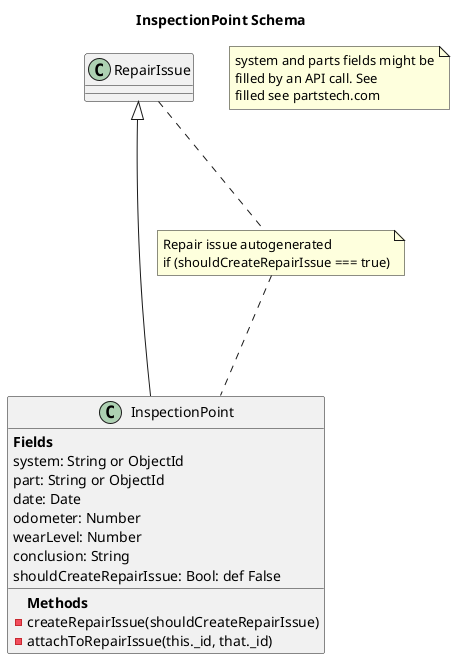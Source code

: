 @startuml
title InspectionPoint Schema

class InspectionPoint {
{field}**Fields**
system: String or ObjectId
part: String or ObjectId
date: Date
odometer: Number
wearLevel: Number
conclusion: String
shouldCreateRepairIssue: Bool: def False
{method}**Methods**
- createRepairIssue(shouldCreateRepairIssue)
- attachToRepairIssue(this._id, that._id)
}


note "Repair issue autogenerated\nif (shouldCreateRepairIssue === true)" as N1
N1...InspectionPoint
RepairIssue...N1


note "system and parts fields might be\nfilled by an API call. See\nfilled see partstech.com" as N3

RepairIssue <|-- InspectionPoint
@enduml